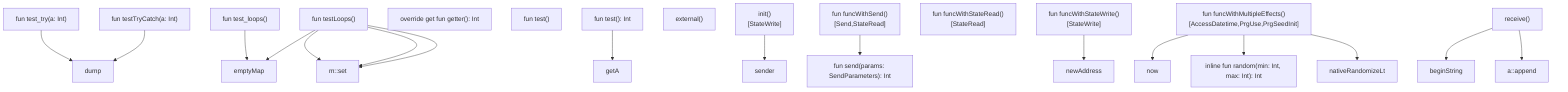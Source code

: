 graph TD
    node_12["inline fun random(min: Int, max: Int): Int"]
    node_15["fun send(params: SendParameters): Int"]
    node_17["fun test_try(a: Int)"]
    node_18["fun test_loops()"]
    node_19["fun testTryCatch(a: Int)"]
    node_20["fun testLoops()"]
    node_21["override get fun getter(): Int"]
    node_22["fun test()"]
    node_23["fun test(): Int"]
    node_24["external()"]
    node_25["init()
[StateWrite]"]
    node_26["fun funcWithSend()
[Send,StateRead]"]
    node_27["fun funcWithStateRead()
[StateRead]"]
    node_28["fun funcWithStateWrite()
[StateWrite]"]
    node_29["fun funcWithMultipleEffects()
[AccessDatetime,PrgUse,PrgSeedInit]"]
    node_30["receive()"]
    node_31["dump"]
    node_32["emptyMap"]
    node_33["m::set"]
    node_34["getA"]
    node_35["sender"]
    node_36["newAddress"]
    node_37["now"]
    node_38["nativeRandomizeLt"]
    node_39["beginString"]
    node_40["a::append"]
    node_17 --> node_31
    node_18 --> node_32
    node_19 --> node_31
    node_20 --> node_32
    node_20 --> node_33
    node_20 --> node_33
    node_20 --> node_33
    node_23 --> node_34
    node_25 --> node_35
    node_26 --> node_15
    node_28 --> node_36
    node_29 --> node_37
    node_29 --> node_12
    node_29 --> node_38
    node_30 --> node_39
    node_30 --> node_40